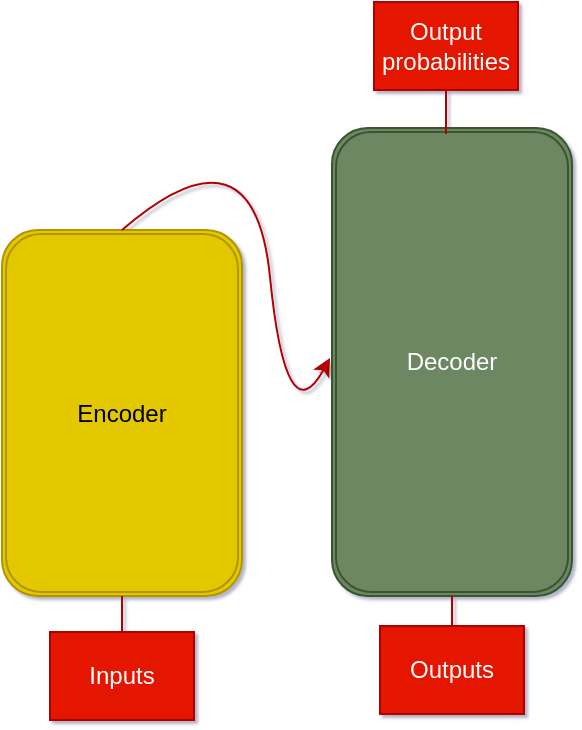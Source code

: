 <mxfile>
    <diagram id="iK9O6zpl0unEknwgo6_2" name="Page-1">
        <mxGraphModel dx="448" dy="603" grid="0" gridSize="10" guides="1" tooltips="1" connect="1" arrows="1" fold="1" page="1" pageScale="1" pageWidth="850" pageHeight="1100" background="#FFFFFF" math="0" shadow="1">
            <root>
                <mxCell id="0"/>
                <mxCell id="1" parent="0"/>
                <mxCell id="63" style="edgeStyle=orthogonalEdgeStyle;rounded=0;orthogonalLoop=1;jettySize=auto;html=1;exitX=0.5;exitY=0;exitDx=0;exitDy=0;" edge="1" parent="1">
                    <mxGeometry relative="1" as="geometry">
                        <mxPoint x="125" y="220.58" as="targetPoint"/>
                        <mxPoint x="130" y="229" as="sourcePoint"/>
                    </mxGeometry>
                </mxCell>
                <mxCell id="64" value="Decoder" style="shape=ext;double=1;rounded=1;whiteSpace=wrap;html=1;fillColor=#6d8764;strokeColor=#3A5431;fontColor=#ffffff;" vertex="1" parent="1">
                    <mxGeometry x="231" y="108" width="120" height="234" as="geometry"/>
                </mxCell>
                <mxCell id="65" value="Encoder" style="shape=ext;double=1;rounded=1;whiteSpace=wrap;html=1;fillColor=#e3c800;strokeColor=#B09500;fontColor=#000000;" vertex="1" parent="1">
                    <mxGeometry x="66" y="159" width="120" height="183" as="geometry"/>
                </mxCell>
                <mxCell id="69" value="" style="curved=1;endArrow=classic;html=1;exitX=0.5;exitY=0;exitDx=0;exitDy=0;fillColor=#e51400;strokeColor=#B20000;" edge="1" parent="1" source="65">
                    <mxGeometry width="50" height="50" relative="1" as="geometry">
                        <mxPoint x="208" y="335" as="sourcePoint"/>
                        <mxPoint x="230" y="223" as="targetPoint"/>
                        <Array as="points">
                            <mxPoint x="192" y="102"/>
                            <mxPoint x="208" y="263"/>
                        </Array>
                    </mxGeometry>
                </mxCell>
                <mxCell id="70" value="Output probabilities" style="text;html=1;strokeColor=#B20000;fillColor=#e51400;align=center;verticalAlign=middle;whiteSpace=wrap;rounded=0;fontColor=#ffffff;" vertex="1" parent="1">
                    <mxGeometry x="252" y="45" width="72" height="44" as="geometry"/>
                </mxCell>
                <mxCell id="71" value="Inputs" style="text;html=1;strokeColor=#B20000;fillColor=#e51400;align=center;verticalAlign=middle;whiteSpace=wrap;rounded=0;fontColor=#ffffff;" vertex="1" parent="1">
                    <mxGeometry x="90" y="360" width="72" height="44" as="geometry"/>
                </mxCell>
                <mxCell id="72" value="Outputs" style="text;html=1;strokeColor=#B20000;fillColor=#e51400;align=center;verticalAlign=middle;whiteSpace=wrap;rounded=0;fontColor=#ffffff;" vertex="1" parent="1">
                    <mxGeometry x="255" y="357" width="72" height="44" as="geometry"/>
                </mxCell>
                <mxCell id="73" value="" style="endArrow=none;html=1;entryX=0.5;entryY=1;entryDx=0;entryDy=0;fillColor=#e51400;strokeColor=#B20000;" edge="1" parent="1" source="71" target="65">
                    <mxGeometry width="50" height="50" relative="1" as="geometry">
                        <mxPoint x="208" y="328" as="sourcePoint"/>
                        <mxPoint x="258" y="278" as="targetPoint"/>
                    </mxGeometry>
                </mxCell>
                <mxCell id="74" value="" style="endArrow=none;html=1;entryX=0.5;entryY=1;entryDx=0;entryDy=0;fillColor=#e51400;strokeColor=#B20000;" edge="1" parent="1" source="72" target="64">
                    <mxGeometry width="50" height="50" relative="1" as="geometry">
                        <mxPoint x="136" y="370" as="sourcePoint"/>
                        <mxPoint x="136" y="352" as="targetPoint"/>
                    </mxGeometry>
                </mxCell>
                <mxCell id="75" value="" style="endArrow=none;html=1;entryX=0.5;entryY=1;entryDx=0;entryDy=0;fillColor=#e51400;strokeColor=#B20000;" edge="1" parent="1" target="70">
                    <mxGeometry width="50" height="50" relative="1" as="geometry">
                        <mxPoint x="288" y="111" as="sourcePoint"/>
                        <mxPoint x="146" y="362" as="targetPoint"/>
                    </mxGeometry>
                </mxCell>
            </root>
        </mxGraphModel>
    </diagram>
</mxfile>